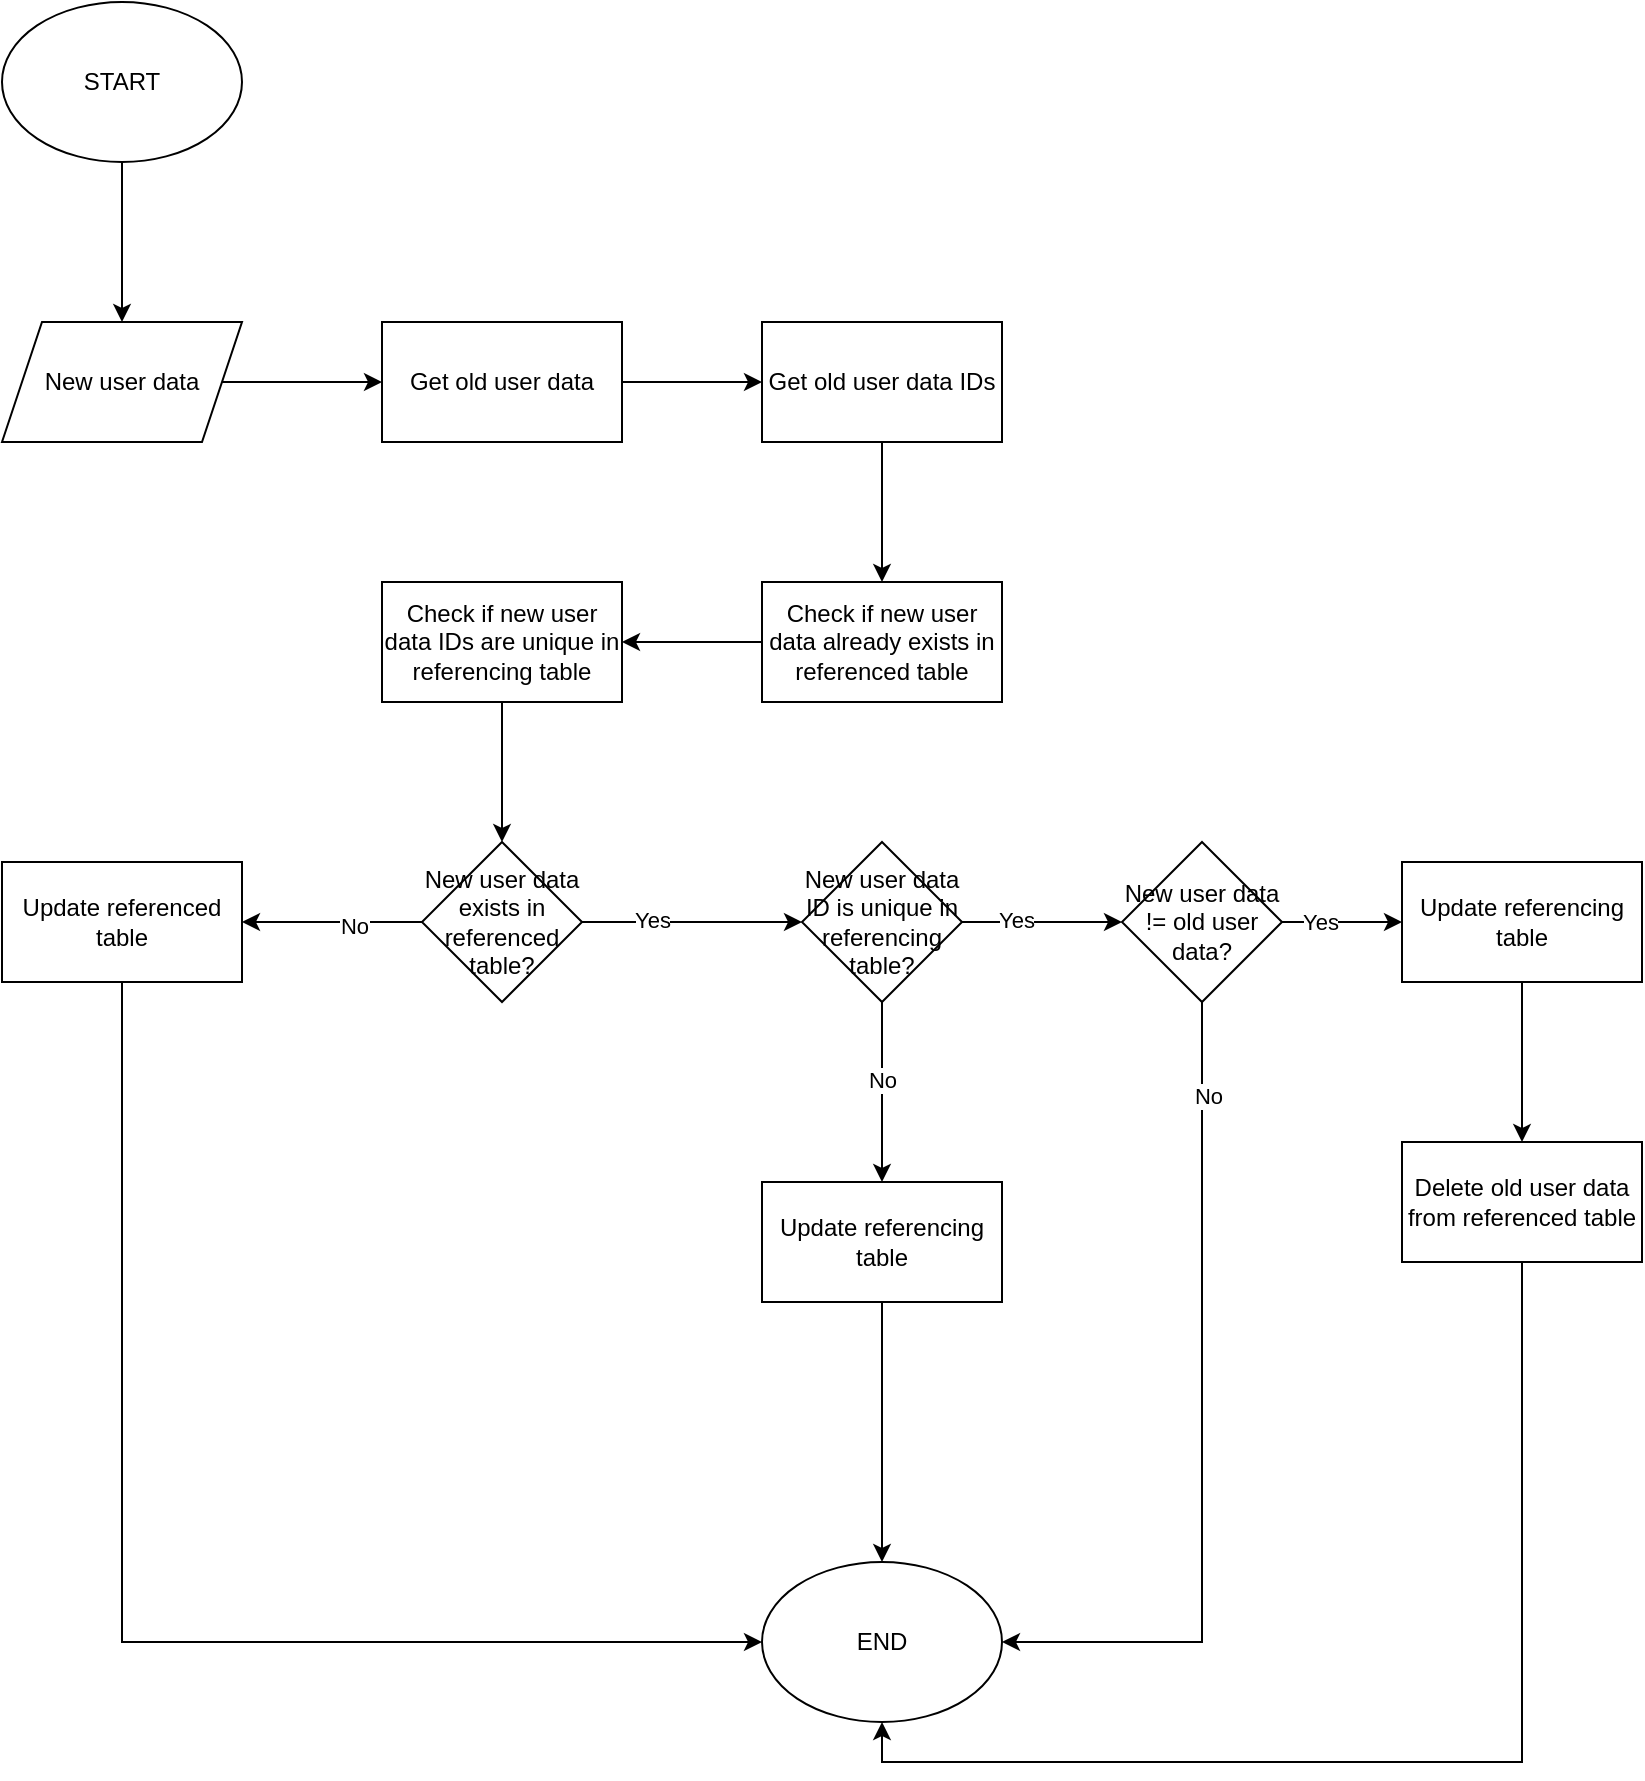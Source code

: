 <mxfile version="24.2.5" type="device">
  <diagram name="Page-1" id="Ubsi82FXrJ84JTMSO0Vv">
    <mxGraphModel dx="1468" dy="972" grid="1" gridSize="10" guides="1" tooltips="1" connect="1" arrows="1" fold="1" page="1" pageScale="1" pageWidth="827" pageHeight="1169" math="0" shadow="0">
      <root>
        <mxCell id="0" />
        <mxCell id="1" parent="0" />
        <mxCell id="HHepQD5sLUjkT5evg1_J-10" style="edgeStyle=orthogonalEdgeStyle;rounded=0;orthogonalLoop=1;jettySize=auto;html=1;exitX=0.5;exitY=1;exitDx=0;exitDy=0;entryX=0.5;entryY=0;entryDx=0;entryDy=0;" edge="1" parent="1" source="HHepQD5sLUjkT5evg1_J-8" target="HHepQD5sLUjkT5evg1_J-9">
          <mxGeometry relative="1" as="geometry" />
        </mxCell>
        <mxCell id="HHepQD5sLUjkT5evg1_J-8" value="START" style="ellipse;whiteSpace=wrap;html=1;" vertex="1" parent="1">
          <mxGeometry width="120" height="80" as="geometry" />
        </mxCell>
        <mxCell id="HHepQD5sLUjkT5evg1_J-12" value="" style="edgeStyle=orthogonalEdgeStyle;rounded=0;orthogonalLoop=1;jettySize=auto;html=1;" edge="1" parent="1" source="HHepQD5sLUjkT5evg1_J-9" target="HHepQD5sLUjkT5evg1_J-11">
          <mxGeometry relative="1" as="geometry" />
        </mxCell>
        <mxCell id="HHepQD5sLUjkT5evg1_J-9" value="New user data" style="shape=parallelogram;perimeter=parallelogramPerimeter;whiteSpace=wrap;html=1;fixedSize=1;" vertex="1" parent="1">
          <mxGeometry y="160" width="120" height="60" as="geometry" />
        </mxCell>
        <mxCell id="HHepQD5sLUjkT5evg1_J-14" value="" style="edgeStyle=orthogonalEdgeStyle;rounded=0;orthogonalLoop=1;jettySize=auto;html=1;" edge="1" parent="1" source="HHepQD5sLUjkT5evg1_J-11" target="HHepQD5sLUjkT5evg1_J-13">
          <mxGeometry relative="1" as="geometry" />
        </mxCell>
        <mxCell id="HHepQD5sLUjkT5evg1_J-11" value="Get old user data" style="whiteSpace=wrap;html=1;" vertex="1" parent="1">
          <mxGeometry x="190" y="160" width="120" height="60" as="geometry" />
        </mxCell>
        <mxCell id="HHepQD5sLUjkT5evg1_J-16" value="" style="edgeStyle=orthogonalEdgeStyle;rounded=0;orthogonalLoop=1;jettySize=auto;html=1;" edge="1" parent="1" source="HHepQD5sLUjkT5evg1_J-13" target="HHepQD5sLUjkT5evg1_J-15">
          <mxGeometry relative="1" as="geometry" />
        </mxCell>
        <mxCell id="HHepQD5sLUjkT5evg1_J-13" value="Get old user data IDs" style="whiteSpace=wrap;html=1;" vertex="1" parent="1">
          <mxGeometry x="380" y="160" width="120" height="60" as="geometry" />
        </mxCell>
        <mxCell id="HHepQD5sLUjkT5evg1_J-19" value="" style="edgeStyle=orthogonalEdgeStyle;rounded=0;orthogonalLoop=1;jettySize=auto;html=1;" edge="1" parent="1" source="HHepQD5sLUjkT5evg1_J-15" target="HHepQD5sLUjkT5evg1_J-18">
          <mxGeometry relative="1" as="geometry" />
        </mxCell>
        <mxCell id="HHepQD5sLUjkT5evg1_J-15" value="Check if new user data already exists in referenced table" style="whiteSpace=wrap;html=1;" vertex="1" parent="1">
          <mxGeometry x="380" y="290" width="120" height="60" as="geometry" />
        </mxCell>
        <mxCell id="HHepQD5sLUjkT5evg1_J-21" value="" style="edgeStyle=orthogonalEdgeStyle;rounded=0;orthogonalLoop=1;jettySize=auto;html=1;" edge="1" parent="1" source="HHepQD5sLUjkT5evg1_J-18" target="HHepQD5sLUjkT5evg1_J-20">
          <mxGeometry relative="1" as="geometry" />
        </mxCell>
        <mxCell id="HHepQD5sLUjkT5evg1_J-18" value="Check if new user data IDs are unique in referencing table" style="whiteSpace=wrap;html=1;" vertex="1" parent="1">
          <mxGeometry x="190" y="290" width="120" height="60" as="geometry" />
        </mxCell>
        <mxCell id="HHepQD5sLUjkT5evg1_J-26" value="" style="edgeStyle=orthogonalEdgeStyle;rounded=0;orthogonalLoop=1;jettySize=auto;html=1;" edge="1" parent="1" source="HHepQD5sLUjkT5evg1_J-20" target="HHepQD5sLUjkT5evg1_J-25">
          <mxGeometry relative="1" as="geometry" />
        </mxCell>
        <mxCell id="HHepQD5sLUjkT5evg1_J-27" value="No" style="edgeLabel;html=1;align=center;verticalAlign=middle;resizable=0;points=[];" vertex="1" connectable="0" parent="HHepQD5sLUjkT5evg1_J-26">
          <mxGeometry x="-0.244" y="2" relative="1" as="geometry">
            <mxPoint as="offset" />
          </mxGeometry>
        </mxCell>
        <mxCell id="HHepQD5sLUjkT5evg1_J-31" value="" style="edgeStyle=orthogonalEdgeStyle;rounded=0;orthogonalLoop=1;jettySize=auto;html=1;entryX=0;entryY=0.5;entryDx=0;entryDy=0;" edge="1" parent="1" source="HHepQD5sLUjkT5evg1_J-20" target="HHepQD5sLUjkT5evg1_J-33">
          <mxGeometry relative="1" as="geometry">
            <mxPoint x="350" y="460" as="targetPoint" />
          </mxGeometry>
        </mxCell>
        <mxCell id="HHepQD5sLUjkT5evg1_J-32" value="Yes" style="edgeLabel;html=1;align=center;verticalAlign=middle;resizable=0;points=[];" vertex="1" connectable="0" parent="HHepQD5sLUjkT5evg1_J-31">
          <mxGeometry x="-0.367" y="1" relative="1" as="geometry">
            <mxPoint as="offset" />
          </mxGeometry>
        </mxCell>
        <mxCell id="HHepQD5sLUjkT5evg1_J-20" value="New user data exists in referenced table?" style="rhombus;whiteSpace=wrap;html=1;" vertex="1" parent="1">
          <mxGeometry x="210" y="420" width="80" height="80" as="geometry" />
        </mxCell>
        <mxCell id="HHepQD5sLUjkT5evg1_J-29" style="edgeStyle=orthogonalEdgeStyle;rounded=0;orthogonalLoop=1;jettySize=auto;html=1;exitX=0.5;exitY=1;exitDx=0;exitDy=0;entryX=0;entryY=0.5;entryDx=0;entryDy=0;" edge="1" parent="1" source="HHepQD5sLUjkT5evg1_J-25" target="HHepQD5sLUjkT5evg1_J-28">
          <mxGeometry relative="1" as="geometry" />
        </mxCell>
        <mxCell id="HHepQD5sLUjkT5evg1_J-25" value="Update referenced table" style="whiteSpace=wrap;html=1;" vertex="1" parent="1">
          <mxGeometry y="430" width="120" height="60" as="geometry" />
        </mxCell>
        <mxCell id="HHepQD5sLUjkT5evg1_J-28" value="END" style="ellipse;whiteSpace=wrap;html=1;" vertex="1" parent="1">
          <mxGeometry x="380" y="780" width="120" height="80" as="geometry" />
        </mxCell>
        <mxCell id="HHepQD5sLUjkT5evg1_J-35" value="" style="edgeStyle=orthogonalEdgeStyle;rounded=0;orthogonalLoop=1;jettySize=auto;html=1;" edge="1" parent="1" source="HHepQD5sLUjkT5evg1_J-33" target="HHepQD5sLUjkT5evg1_J-34">
          <mxGeometry relative="1" as="geometry" />
        </mxCell>
        <mxCell id="HHepQD5sLUjkT5evg1_J-36" value="No" style="edgeLabel;html=1;align=center;verticalAlign=middle;resizable=0;points=[];" vertex="1" connectable="0" parent="HHepQD5sLUjkT5evg1_J-35">
          <mxGeometry x="-0.133" relative="1" as="geometry">
            <mxPoint as="offset" />
          </mxGeometry>
        </mxCell>
        <mxCell id="HHepQD5sLUjkT5evg1_J-39" value="" style="edgeStyle=orthogonalEdgeStyle;rounded=0;orthogonalLoop=1;jettySize=auto;html=1;" edge="1" parent="1" source="HHepQD5sLUjkT5evg1_J-33" target="HHepQD5sLUjkT5evg1_J-38">
          <mxGeometry relative="1" as="geometry" />
        </mxCell>
        <mxCell id="HHepQD5sLUjkT5evg1_J-40" value="Yes" style="edgeLabel;html=1;align=center;verticalAlign=middle;resizable=0;points=[];" vertex="1" connectable="0" parent="HHepQD5sLUjkT5evg1_J-39">
          <mxGeometry x="-0.325" y="1" relative="1" as="geometry">
            <mxPoint as="offset" />
          </mxGeometry>
        </mxCell>
        <mxCell id="HHepQD5sLUjkT5evg1_J-33" value="New user data ID is unique in referencing table?" style="rhombus;whiteSpace=wrap;html=1;" vertex="1" parent="1">
          <mxGeometry x="400" y="420" width="80" height="80" as="geometry" />
        </mxCell>
        <mxCell id="HHepQD5sLUjkT5evg1_J-37" style="edgeStyle=orthogonalEdgeStyle;rounded=0;orthogonalLoop=1;jettySize=auto;html=1;exitX=0.5;exitY=1;exitDx=0;exitDy=0;entryX=0.5;entryY=0;entryDx=0;entryDy=0;" edge="1" parent="1" source="HHepQD5sLUjkT5evg1_J-34" target="HHepQD5sLUjkT5evg1_J-28">
          <mxGeometry relative="1" as="geometry" />
        </mxCell>
        <mxCell id="HHepQD5sLUjkT5evg1_J-34" value="Update referencing table" style="whiteSpace=wrap;html=1;" vertex="1" parent="1">
          <mxGeometry x="380" y="590" width="120" height="60" as="geometry" />
        </mxCell>
        <mxCell id="HHepQD5sLUjkT5evg1_J-41" style="edgeStyle=orthogonalEdgeStyle;rounded=0;orthogonalLoop=1;jettySize=auto;html=1;exitX=0.5;exitY=1;exitDx=0;exitDy=0;entryX=1;entryY=0.5;entryDx=0;entryDy=0;" edge="1" parent="1" source="HHepQD5sLUjkT5evg1_J-38" target="HHepQD5sLUjkT5evg1_J-28">
          <mxGeometry relative="1" as="geometry">
            <mxPoint x="190" y="740" as="targetPoint" />
          </mxGeometry>
        </mxCell>
        <mxCell id="HHepQD5sLUjkT5evg1_J-43" value="No" style="edgeLabel;html=1;align=center;verticalAlign=middle;resizable=0;points=[];" vertex="1" connectable="0" parent="HHepQD5sLUjkT5evg1_J-41">
          <mxGeometry x="-0.776" y="3" relative="1" as="geometry">
            <mxPoint as="offset" />
          </mxGeometry>
        </mxCell>
        <mxCell id="HHepQD5sLUjkT5evg1_J-46" value="" style="edgeStyle=orthogonalEdgeStyle;rounded=0;orthogonalLoop=1;jettySize=auto;html=1;" edge="1" parent="1" source="HHepQD5sLUjkT5evg1_J-38" target="HHepQD5sLUjkT5evg1_J-45">
          <mxGeometry relative="1" as="geometry" />
        </mxCell>
        <mxCell id="HHepQD5sLUjkT5evg1_J-47" value="Yes" style="edgeLabel;html=1;align=center;verticalAlign=middle;resizable=0;points=[];" vertex="1" connectable="0" parent="HHepQD5sLUjkT5evg1_J-46">
          <mxGeometry x="-0.362" relative="1" as="geometry">
            <mxPoint as="offset" />
          </mxGeometry>
        </mxCell>
        <mxCell id="HHepQD5sLUjkT5evg1_J-38" value="New user data != old user data?" style="rhombus;whiteSpace=wrap;html=1;" vertex="1" parent="1">
          <mxGeometry x="560" y="420" width="80" height="80" as="geometry" />
        </mxCell>
        <mxCell id="HHepQD5sLUjkT5evg1_J-49" value="" style="edgeStyle=orthogonalEdgeStyle;rounded=0;orthogonalLoop=1;jettySize=auto;html=1;" edge="1" parent="1" source="HHepQD5sLUjkT5evg1_J-45" target="HHepQD5sLUjkT5evg1_J-48">
          <mxGeometry relative="1" as="geometry" />
        </mxCell>
        <mxCell id="HHepQD5sLUjkT5evg1_J-45" value="Update referencing table" style="whiteSpace=wrap;html=1;" vertex="1" parent="1">
          <mxGeometry x="700" y="430" width="120" height="60" as="geometry" />
        </mxCell>
        <mxCell id="HHepQD5sLUjkT5evg1_J-50" style="edgeStyle=orthogonalEdgeStyle;rounded=0;orthogonalLoop=1;jettySize=auto;html=1;exitX=0.5;exitY=1;exitDx=0;exitDy=0;entryX=0.5;entryY=1;entryDx=0;entryDy=0;" edge="1" parent="1" source="HHepQD5sLUjkT5evg1_J-48" target="HHepQD5sLUjkT5evg1_J-28">
          <mxGeometry relative="1" as="geometry" />
        </mxCell>
        <mxCell id="HHepQD5sLUjkT5evg1_J-48" value="Delete old user data from referenced table" style="whiteSpace=wrap;html=1;" vertex="1" parent="1">
          <mxGeometry x="700" y="570" width="120" height="60" as="geometry" />
        </mxCell>
      </root>
    </mxGraphModel>
  </diagram>
</mxfile>
